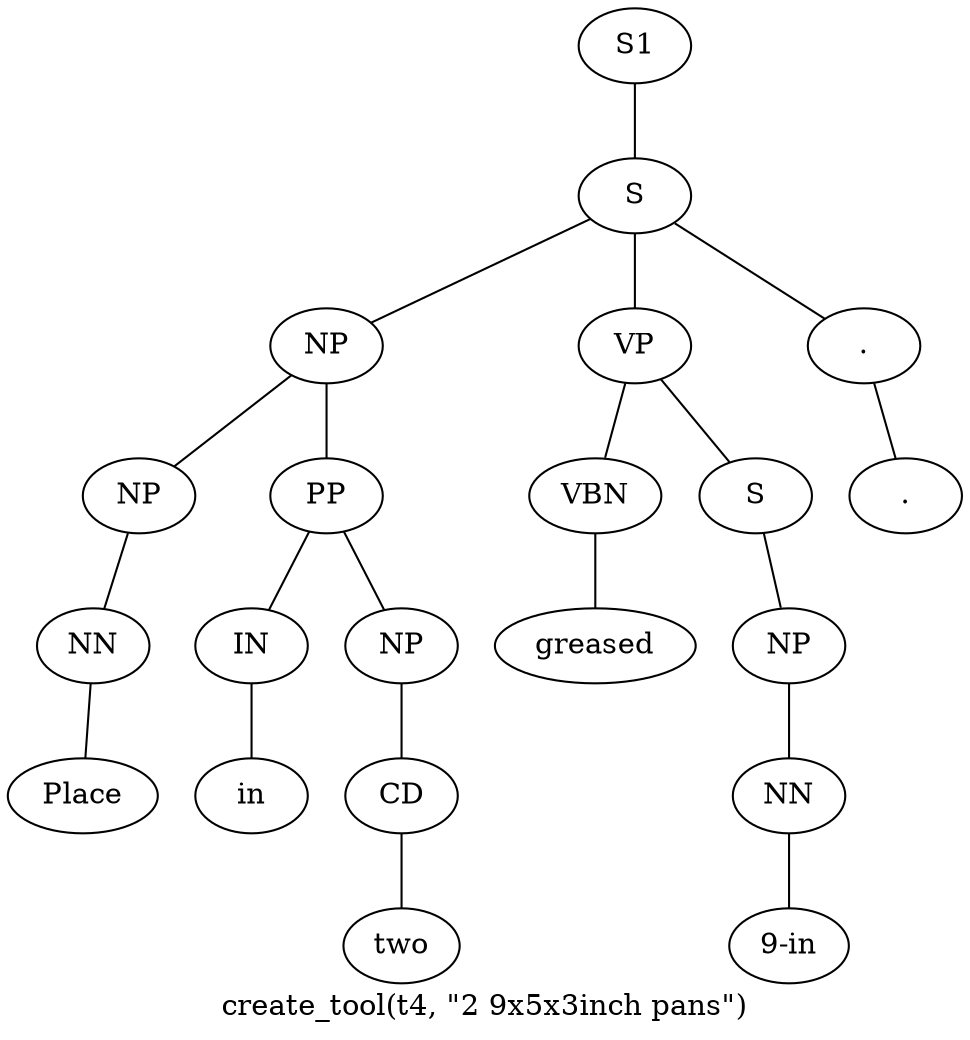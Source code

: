 graph SyntaxGraph {
	label = "create_tool(t4, \"2 9x5x3inch pans\")";
	Node0 [label="S1"];
	Node1 [label="S"];
	Node2 [label="NP"];
	Node3 [label="NP"];
	Node4 [label="NN"];
	Node5 [label="Place"];
	Node6 [label="PP"];
	Node7 [label="IN"];
	Node8 [label="in"];
	Node9 [label="NP"];
	Node10 [label="CD"];
	Node11 [label="two"];
	Node12 [label="VP"];
	Node13 [label="VBN"];
	Node14 [label="greased"];
	Node15 [label="S"];
	Node16 [label="NP"];
	Node17 [label="NN"];
	Node18 [label="9-in"];
	Node19 [label="."];
	Node20 [label="."];

	Node0 -- Node1;
	Node1 -- Node2;
	Node1 -- Node12;
	Node1 -- Node19;
	Node2 -- Node3;
	Node2 -- Node6;
	Node3 -- Node4;
	Node4 -- Node5;
	Node6 -- Node7;
	Node6 -- Node9;
	Node7 -- Node8;
	Node9 -- Node10;
	Node10 -- Node11;
	Node12 -- Node13;
	Node12 -- Node15;
	Node13 -- Node14;
	Node15 -- Node16;
	Node16 -- Node17;
	Node17 -- Node18;
	Node19 -- Node20;
}